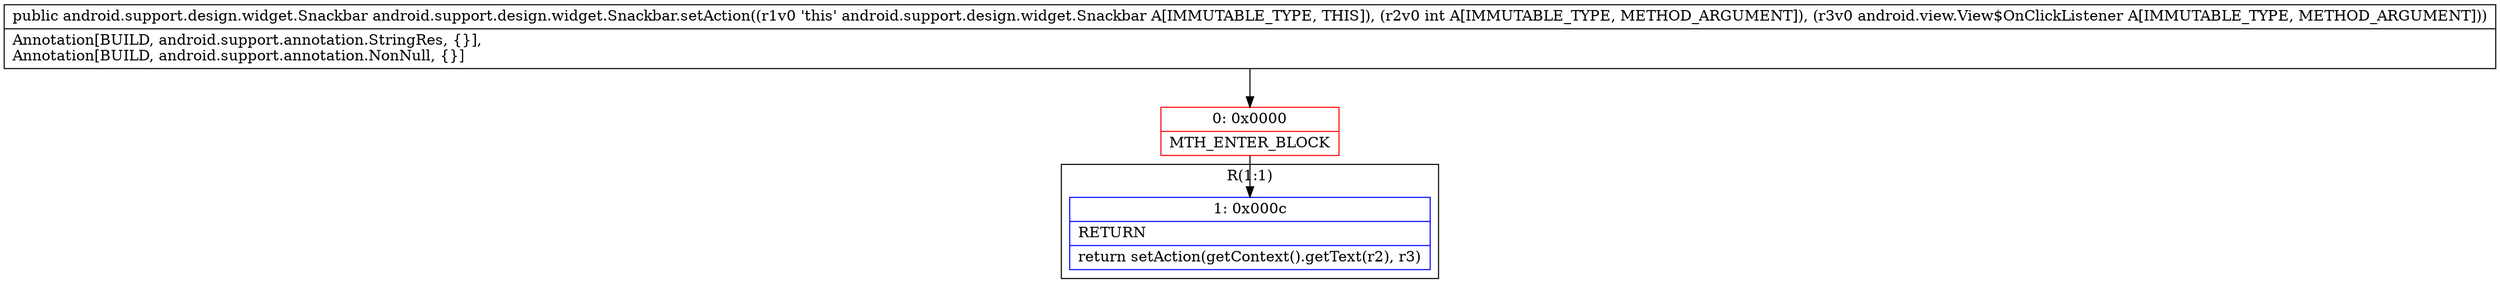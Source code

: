 digraph "CFG forandroid.support.design.widget.Snackbar.setAction(ILandroid\/view\/View$OnClickListener;)Landroid\/support\/design\/widget\/Snackbar;" {
subgraph cluster_Region_367634710 {
label = "R(1:1)";
node [shape=record,color=blue];
Node_1 [shape=record,label="{1\:\ 0x000c|RETURN\l|return setAction(getContext().getText(r2), r3)\l}"];
}
Node_0 [shape=record,color=red,label="{0\:\ 0x0000|MTH_ENTER_BLOCK\l}"];
MethodNode[shape=record,label="{public android.support.design.widget.Snackbar android.support.design.widget.Snackbar.setAction((r1v0 'this' android.support.design.widget.Snackbar A[IMMUTABLE_TYPE, THIS]), (r2v0 int A[IMMUTABLE_TYPE, METHOD_ARGUMENT]), (r3v0 android.view.View$OnClickListener A[IMMUTABLE_TYPE, METHOD_ARGUMENT]))  | Annotation[BUILD, android.support.annotation.StringRes, \{\}], \lAnnotation[BUILD, android.support.annotation.NonNull, \{\}]\l}"];
MethodNode -> Node_0;
Node_0 -> Node_1;
}


